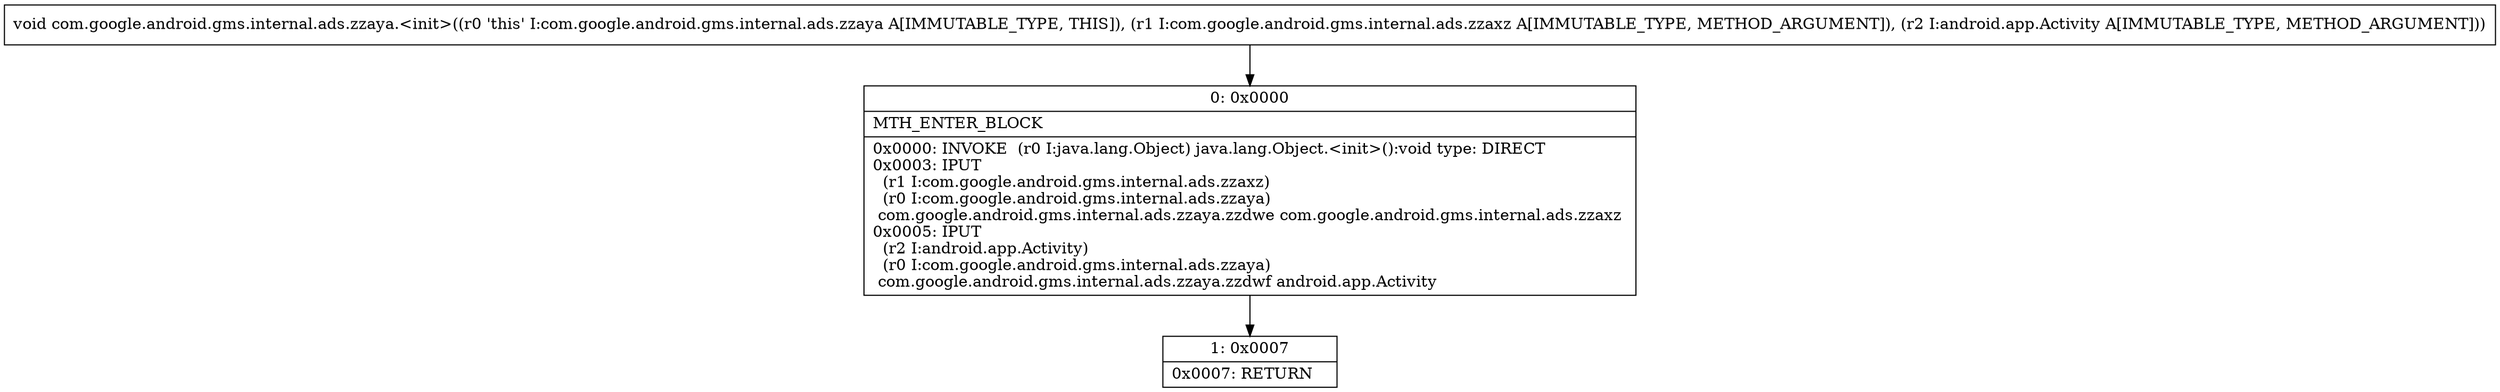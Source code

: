 digraph "CFG forcom.google.android.gms.internal.ads.zzaya.\<init\>(Lcom\/google\/android\/gms\/internal\/ads\/zzaxz;Landroid\/app\/Activity;)V" {
Node_0 [shape=record,label="{0\:\ 0x0000|MTH_ENTER_BLOCK\l|0x0000: INVOKE  (r0 I:java.lang.Object) java.lang.Object.\<init\>():void type: DIRECT \l0x0003: IPUT  \l  (r1 I:com.google.android.gms.internal.ads.zzaxz)\l  (r0 I:com.google.android.gms.internal.ads.zzaya)\l com.google.android.gms.internal.ads.zzaya.zzdwe com.google.android.gms.internal.ads.zzaxz \l0x0005: IPUT  \l  (r2 I:android.app.Activity)\l  (r0 I:com.google.android.gms.internal.ads.zzaya)\l com.google.android.gms.internal.ads.zzaya.zzdwf android.app.Activity \l}"];
Node_1 [shape=record,label="{1\:\ 0x0007|0x0007: RETURN   \l}"];
MethodNode[shape=record,label="{void com.google.android.gms.internal.ads.zzaya.\<init\>((r0 'this' I:com.google.android.gms.internal.ads.zzaya A[IMMUTABLE_TYPE, THIS]), (r1 I:com.google.android.gms.internal.ads.zzaxz A[IMMUTABLE_TYPE, METHOD_ARGUMENT]), (r2 I:android.app.Activity A[IMMUTABLE_TYPE, METHOD_ARGUMENT])) }"];
MethodNode -> Node_0;
Node_0 -> Node_1;
}

